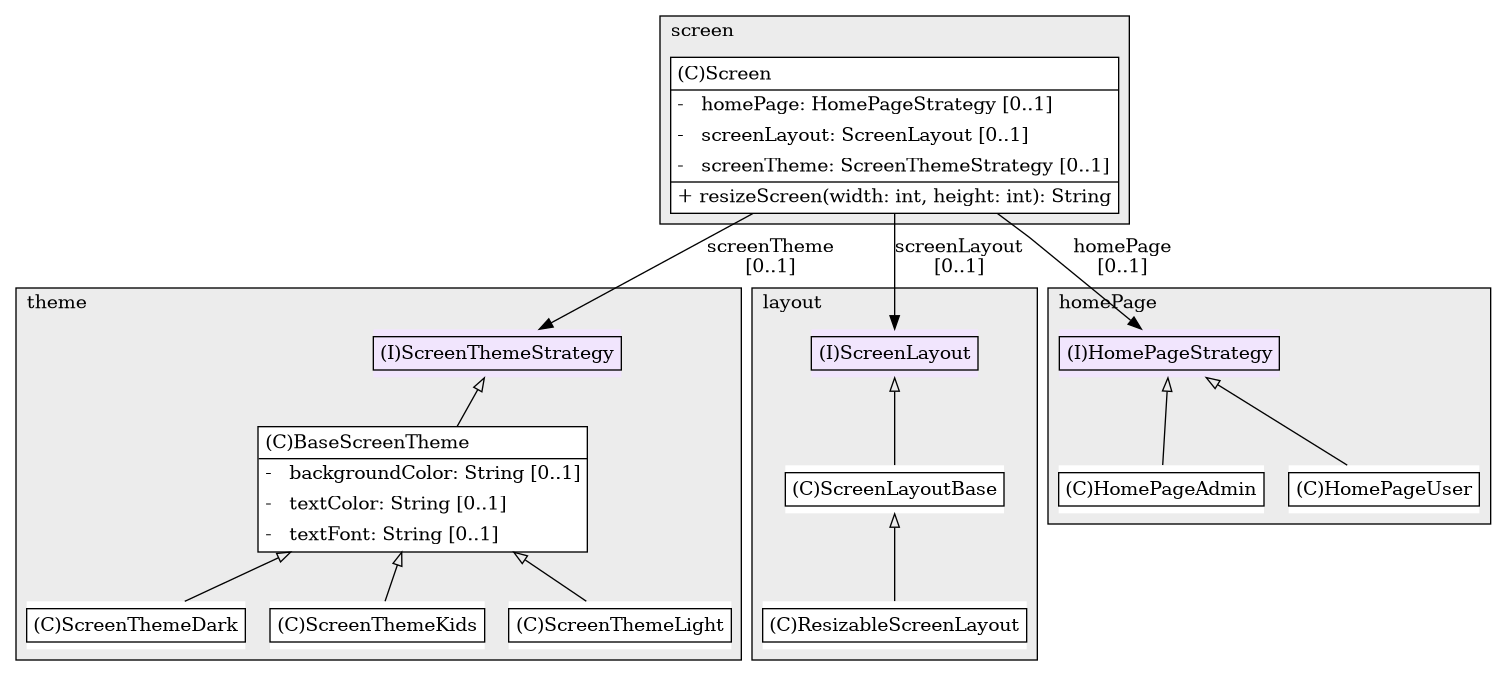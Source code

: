 @startuml

/' diagram meta data start
config=StructureConfiguration;
{
  "projectClassification": {
    "searchMode": "OpenProject", // OpenProject, AllProjects
    "includedProjects": "",
    "pathEndKeywords": "*.impl",
    "isClientPath": "",
    "isClientName": "",
    "isTestPath": "",
    "isTestName": "",
    "isMappingPath": "",
    "isMappingName": "",
    "isDataAccessPath": "",
    "isDataAccessName": "",
    "isDataStructurePath": "",
    "isDataStructureName": "",
    "isInterfaceStructuresPath": "",
    "isInterfaceStructuresName": "",
    "isEntryPointPath": "",
    "isEntryPointName": "",
    "treatFinalFieldsAsMandatory": false
  },
  "graphRestriction": {
    "classPackageExcludeFilter": "",
    "classPackageIncludeFilter": "",
    "classNameExcludeFilter": "IScreen;ScreenProxy",
    "classNameIncludeFilter": "",
    "methodNameExcludeFilter": "clickShowAnimationButton",
    "methodNameIncludeFilter": "resizeScreen",
    "removeByInheritance": "", // inheritance/annotation based filtering is done in a second step
    "removeByAnnotation": "",
    "removeByClassPackage": "", // cleanup the graph after inheritance/annotation based filtering is done
    "removeByClassName": "",
    "cutMappings": false,
    "cutEnum": true,
    "cutTests": true,
    "cutClient": true,
    "cutDataAccess": true,
    "cutInterfaceStructures": false,
    "cutDataStructures": false,
    "cutGetterAndSetter": true,
    "cutConstructors": true
  },
  "graphTraversal": {
    "forwardDepth": 3,
    "backwardDepth": 3,
    "classPackageExcludeFilter": "",
    "classPackageIncludeFilter": "",
    "classNameExcludeFilter": "",
    "classNameIncludeFilter": "",
    "methodNameExcludeFilter": "",
    "methodNameIncludeFilter": "",
    "hideMappings": false,
    "hideDataStructures": false,
    "hidePrivateMethods": true,
    "hideInterfaceCalls": false, // indirection: implementation -> interface (is hidden) -> implementation
    "onlyShowApplicationEntryPoints": false, // root node is included
    "useMethodCallsForStructureDiagram": "ForwardOnly" // ForwardOnly, BothDirections, No
  },
  "details": {
    "aggregation": "GroupByClass", // ByClass, GroupByClass, None
    "showClassGenericTypes": true,
    "showMethods": true,
    "showMethodParameterNames": true,
    "showMethodParameterTypes": true,
    "showMethodReturnType": true,
    "showPackageLevels": 2,
    "showDetailedClassStructure": true
  },
  "rootClass": "screen.Screen",
  "extensionCallbackMethod": "" // qualified.class.name#methodName - signature: public static String method(String)
}
diagram meta data end '/



digraph g {
    rankdir="TB"
    splines=polyline
    

'nodes 
subgraph cluster_110327241 { 
   	label=theme
	labeljust=l
	fillcolor="#ececec"
	style=filled
   
   BaseScreenTheme110327241[
	label=<<TABLE BORDER="1" CELLBORDER="0" CELLPADDING="4" CELLSPACING="0">
<TR><TD ALIGN="LEFT" >(C)BaseScreenTheme</TD></TR>
<HR/>
<TR><TD ALIGN="LEFT" >-   backgroundColor: String [0..1]</TD></TR>
<TR><TD ALIGN="LEFT" >-   textColor: String [0..1]</TD></TR>
<TR><TD ALIGN="LEFT" >-   textFont: String [0..1]</TD></TR>
</TABLE>>
	style=filled
	margin=0
	shape=plaintext
	fillcolor="#FFFFFF"
];

ScreenThemeDark110327241[
	label=<<TABLE BORDER="1" CELLBORDER="0" CELLPADDING="4" CELLSPACING="0">
<TR><TD ALIGN="LEFT" >(C)ScreenThemeDark</TD></TR>
</TABLE>>
	style=filled
	margin=0
	shape=plaintext
	fillcolor="#FFFFFF"
];

ScreenThemeKids110327241[
	label=<<TABLE BORDER="1" CELLBORDER="0" CELLPADDING="4" CELLSPACING="0">
<TR><TD ALIGN="LEFT" >(C)ScreenThemeKids</TD></TR>
</TABLE>>
	style=filled
	margin=0
	shape=plaintext
	fillcolor="#FFFFFF"
];

ScreenThemeLight110327241[
	label=<<TABLE BORDER="1" CELLBORDER="0" CELLPADDING="4" CELLSPACING="0">
<TR><TD ALIGN="LEFT" >(C)ScreenThemeLight</TD></TR>
</TABLE>>
	style=filled
	margin=0
	shape=plaintext
	fillcolor="#FFFFFF"
];

ScreenThemeStrategy110327241[
	label=<<TABLE BORDER="1" CELLBORDER="0" CELLPADDING="4" CELLSPACING="0">
<TR><TD ALIGN="LEFT" >(I)ScreenThemeStrategy</TD></TR>
</TABLE>>
	style=filled
	margin=0
	shape=plaintext
	fillcolor="#F1E5FD"
];
} 

subgraph cluster_1109722326 { 
   	label=layout
	labeljust=l
	fillcolor="#ececec"
	style=filled
   
   ResizableScreenLayout1109722326[
	label=<<TABLE BORDER="1" CELLBORDER="0" CELLPADDING="4" CELLSPACING="0">
<TR><TD ALIGN="LEFT" >(C)ResizableScreenLayout</TD></TR>
</TABLE>>
	style=filled
	margin=0
	shape=plaintext
	fillcolor="#FFFFFF"
];

ScreenLayout1109722326[
	label=<<TABLE BORDER="1" CELLBORDER="0" CELLPADDING="4" CELLSPACING="0">
<TR><TD ALIGN="LEFT" >(I)ScreenLayout</TD></TR>
</TABLE>>
	style=filled
	margin=0
	shape=plaintext
	fillcolor="#F1E5FD"
];

ScreenLayoutBase1109722326[
	label=<<TABLE BORDER="1" CELLBORDER="0" CELLPADDING="4" CELLSPACING="0">
<TR><TD ALIGN="LEFT" >(C)ScreenLayoutBase</TD></TR>
</TABLE>>
	style=filled
	margin=0
	shape=plaintext
	fillcolor="#FFFFFF"
];
} 

subgraph cluster_486325234 { 
   	label=homePage
	labeljust=l
	fillcolor="#ececec"
	style=filled
   
   HomePageAdmin486325234[
	label=<<TABLE BORDER="1" CELLBORDER="0" CELLPADDING="4" CELLSPACING="0">
<TR><TD ALIGN="LEFT" >(C)HomePageAdmin</TD></TR>
</TABLE>>
	style=filled
	margin=0
	shape=plaintext
	fillcolor="#FFFFFF"
];

HomePageStrategy486325234[
	label=<<TABLE BORDER="1" CELLBORDER="0" CELLPADDING="4" CELLSPACING="0">
<TR><TD ALIGN="LEFT" >(I)HomePageStrategy</TD></TR>
</TABLE>>
	style=filled
	margin=0
	shape=plaintext
	fillcolor="#F1E5FD"
];

HomePageUser486325234[
	label=<<TABLE BORDER="1" CELLBORDER="0" CELLPADDING="4" CELLSPACING="0">
<TR><TD ALIGN="LEFT" >(C)HomePageUser</TD></TR>
</TABLE>>
	style=filled
	margin=0
	shape=plaintext
	fillcolor="#FFFFFF"
];
} 

subgraph cluster_907689876 { 
   	label=screen
	labeljust=l
	fillcolor="#ececec"
	style=filled
   
   Screen907689876[
	label=<<TABLE BORDER="1" CELLBORDER="0" CELLPADDING="4" CELLSPACING="0">
<TR><TD ALIGN="LEFT" >(C)Screen</TD></TR>
<HR/>
<TR><TD ALIGN="LEFT" >-   homePage: HomePageStrategy [0..1]</TD></TR>
<TR><TD ALIGN="LEFT" >-   screenLayout: ScreenLayout [0..1]</TD></TR>
<TR><TD ALIGN="LEFT" >-   screenTheme: ScreenThemeStrategy [0..1]</TD></TR>
<HR/>
<TR><TD ALIGN="LEFT" >+ resizeScreen(width: int, height: int): String</TD></TR>
</TABLE>>
	style=filled
	margin=0
	shape=plaintext
	fillcolor="#FFFFFF"
];
} 

'edges    
BaseScreenTheme110327241 -> ScreenThemeDark110327241[arrowhead=none, arrowtail=empty, dir=both];
BaseScreenTheme110327241 -> ScreenThemeKids110327241[arrowhead=none, arrowtail=empty, dir=both];
BaseScreenTheme110327241 -> ScreenThemeLight110327241[arrowhead=none, arrowtail=empty, dir=both];
HomePageStrategy486325234 -> HomePageAdmin486325234[arrowhead=none, arrowtail=empty, dir=both];
HomePageStrategy486325234 -> HomePageUser486325234[arrowhead=none, arrowtail=empty, dir=both];
Screen907689876 -> HomePageStrategy486325234[label="homePage
[0..1]"];
Screen907689876 -> ScreenLayout1109722326[label="screenLayout
[0..1]"];
Screen907689876 -> ScreenThemeStrategy110327241[label="screenTheme
[0..1]"];
ScreenLayout1109722326 -> ScreenLayoutBase1109722326[arrowhead=none, arrowtail=empty, dir=both];
ScreenLayoutBase1109722326 -> ResizableScreenLayout1109722326[arrowhead=none, arrowtail=empty, dir=both];
ScreenThemeStrategy110327241 -> BaseScreenTheme110327241[arrowhead=none, arrowtail=empty, dir=both];
    
}
@enduml